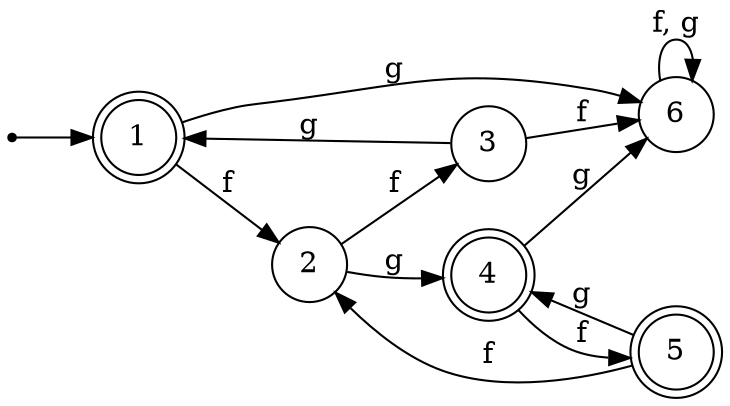 digraph finite_state_machine {
   rankdir=LR;
   _ize="8,5"

   node [shape = point] x
   node [shape = doublecircle] 1
   node [shape = circle] 2
   node [shape = circle] 3
   node [shape = doublecircle] 4
   node [shape = doublecircle] 5
   node [shape = circle] 6

   x -> 1
   1 -> 2 [label = "f"]
   1 -> 6 [label = "g"]
   2 -> 3 [label = "f"]
   2 -> 4 [label = "g"]
   3 -> 6 [label = "f"]
   3 -> 1 [label = "g"]
   4 -> 5 [label = "f"]
   4 -> 6 [label = "g"]
   5 -> 2 [label = "f"]
   5 -> 4 [label = "g"]
   6 -> 6 [label = "f, g"]
}